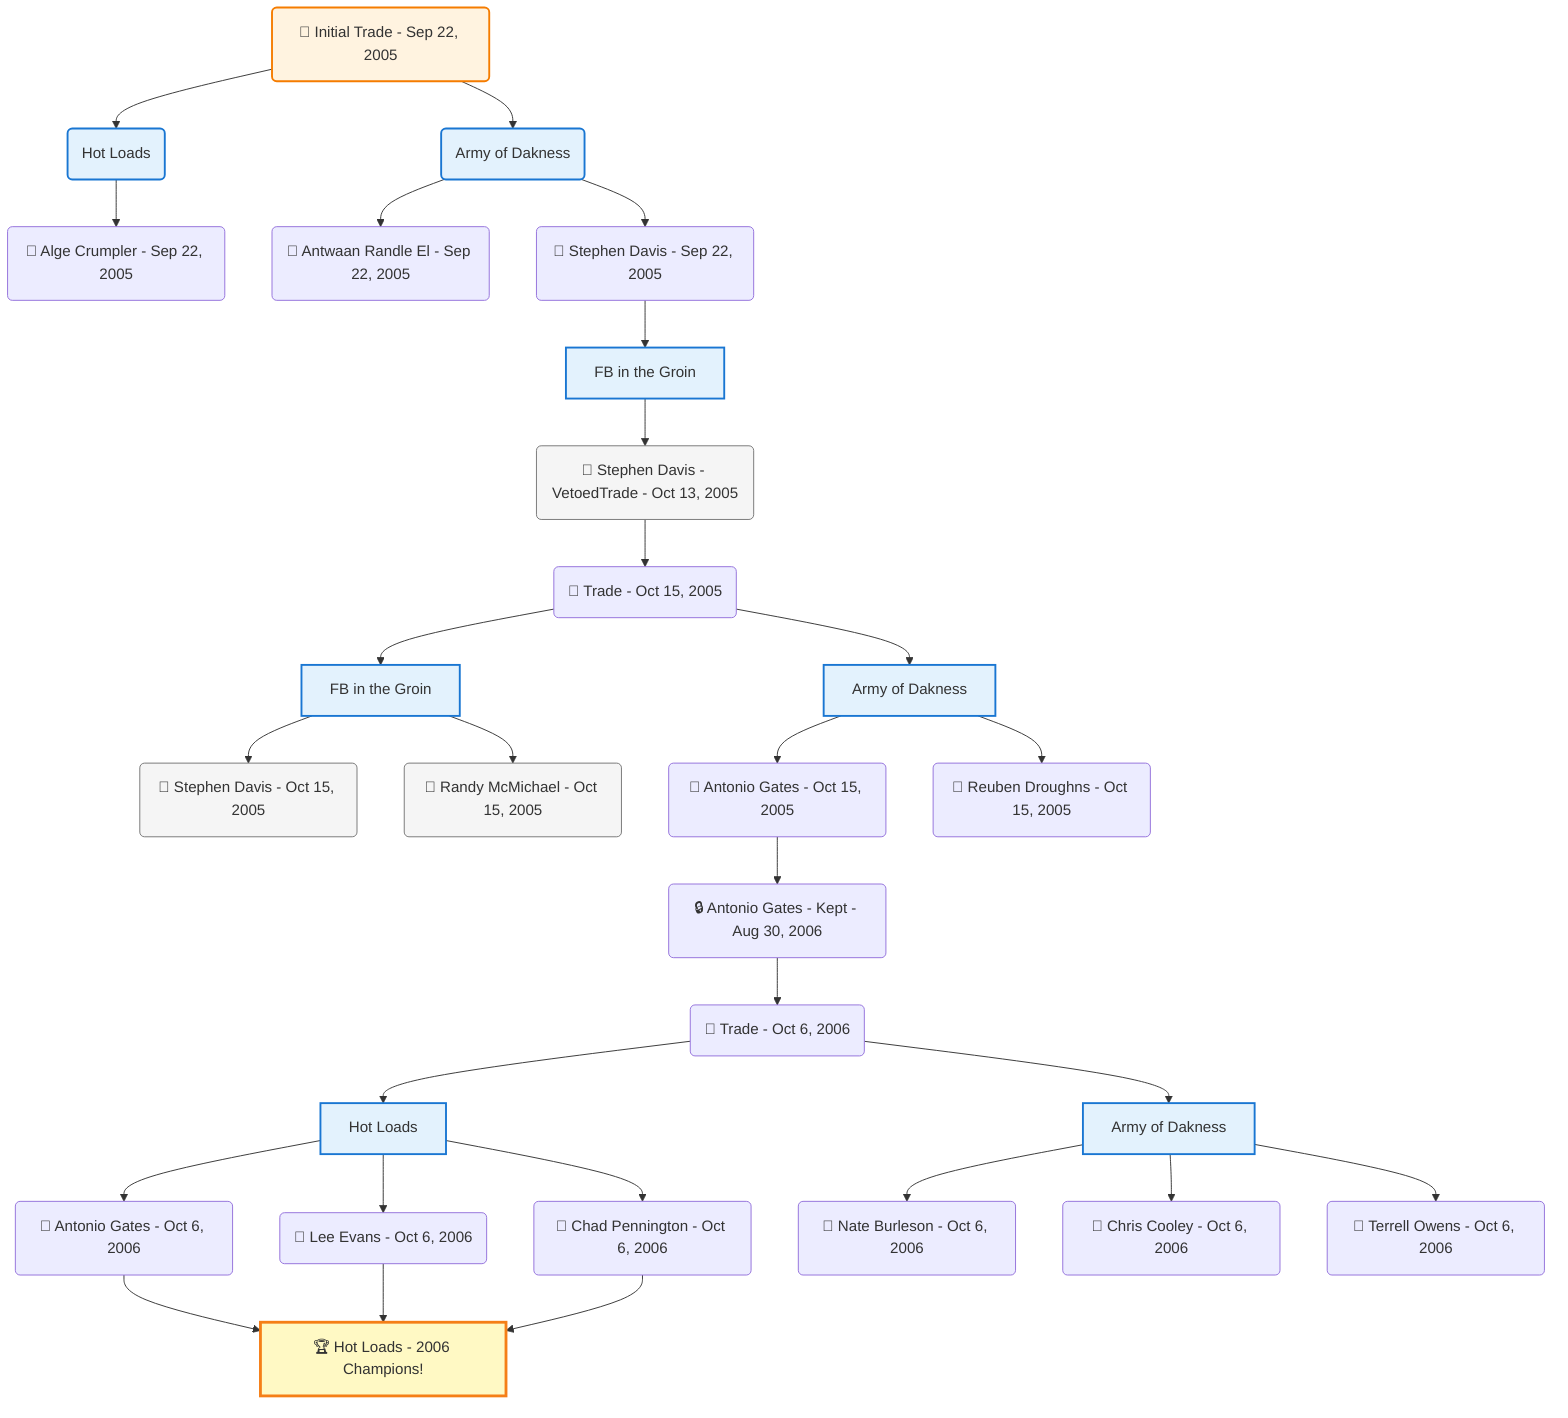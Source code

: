 flowchart TD

    TRADE_MAIN("🔄 Initial Trade - Sep 22, 2005")
    TEAM_1("Hot Loads")
    TEAM_2("Army of Dakness")
    NODE_42481dce-db0b-4320-bced-2c425ed04921("🔄 Alge Crumpler - Sep 22, 2005")
    NODE_b9ff34a3-fcd2-4def-ab36-86e3f8cb53e6("🔄 Antwaan Randle El - Sep 22, 2005")
    NODE_ccfcb064-856c-4e28-bb7f-dbce687df0ba("🔄 Stephen Davis - Sep 22, 2005")
    TEAM_f483ecf1-cd17-4991-854b-e52dfc957b45_3["FB in the Groin"]
    NODE_1d51d897-99e0-4900-9a4f-a958c924947b("🔹 Stephen Davis - VetoedTrade - Oct 13, 2005")
    TRADE_37a6bae9-3525-49df-aa74-18466840453a_4("🔄 Trade - Oct 15, 2005")
    TEAM_f483ecf1-cd17-4991-854b-e52dfc957b45_5["FB in the Groin"]
    NODE_c64296d1-f4d1-4014-b346-f62d0c4786b1("🔄 Stephen Davis - Oct 15, 2005")
    NODE_7a47323e-28e6-489f-8557-e3e176e09be2("🔄 Randy McMichael - Oct 15, 2005")
    TEAM_40f7599b-e68f-4bf4-9553-bf7e10924635_6["Army of Dakness"]
    NODE_dbc662f2-046f-48c4-b938-1a2ccb5fdbd6("🔄 Antonio Gates - Oct 15, 2005")
    NODE_210912e8-5c14-4e95-8332-a70dee8b1b2c("🔒 Antonio Gates - Kept - Aug 30, 2006")
    TRADE_2a0e5e22-9372-4684-add4-ca9b14b29698_7("🔄 Trade - Oct 6, 2006")
    TEAM_8e9f18ff-62c3-40e8-bb10-32f74cf4ee33_8["Hot Loads"]
    NODE_7064159a-9d89-4db3-86be-ac33c463fb23("🔄 Antonio Gates - Oct 6, 2006")
    CHAMP_8e9f18ff-62c3-40e8-bb10-32f74cf4ee33_2006["🏆 Hot Loads - 2006 Champions!"]
    NODE_6c7783e6-4c3b-43a3-a365-553e4ae897b0("🔄 Lee Evans - Oct 6, 2006")
    NODE_a050a184-3709-4905-aa75-94dbe5e8be44("🔄 Chad Pennington - Oct 6, 2006")
    TEAM_40f7599b-e68f-4bf4-9553-bf7e10924635_9["Army of Dakness"]
    NODE_a42cb939-12fe-41c6-a87f-39914a5982fb("🔄 Nate Burleson - Oct 6, 2006")
    NODE_b053cb77-7eee-4707-97dd-407b50a0828f("🔄 Chris Cooley - Oct 6, 2006")
    NODE_b2159c8e-a5b5-4093-871c-ed731fcbd902("🔄 Terrell Owens - Oct 6, 2006")
    NODE_2a1eae5d-9ba4-4e4a-9c37-e48fe696ce77("🔄 Reuben Droughns - Oct 15, 2005")

    TRADE_MAIN --> TEAM_1
    TRADE_MAIN --> TEAM_2
    TEAM_1 --> NODE_42481dce-db0b-4320-bced-2c425ed04921
    TEAM_2 --> NODE_b9ff34a3-fcd2-4def-ab36-86e3f8cb53e6
    TEAM_2 --> NODE_ccfcb064-856c-4e28-bb7f-dbce687df0ba
    NODE_ccfcb064-856c-4e28-bb7f-dbce687df0ba --> TEAM_f483ecf1-cd17-4991-854b-e52dfc957b45_3
    TEAM_f483ecf1-cd17-4991-854b-e52dfc957b45_3 --> NODE_1d51d897-99e0-4900-9a4f-a958c924947b
    NODE_1d51d897-99e0-4900-9a4f-a958c924947b --> TRADE_37a6bae9-3525-49df-aa74-18466840453a_4
    TRADE_37a6bae9-3525-49df-aa74-18466840453a_4 --> TEAM_f483ecf1-cd17-4991-854b-e52dfc957b45_5
    TEAM_f483ecf1-cd17-4991-854b-e52dfc957b45_5 --> NODE_c64296d1-f4d1-4014-b346-f62d0c4786b1
    TEAM_f483ecf1-cd17-4991-854b-e52dfc957b45_5 --> NODE_7a47323e-28e6-489f-8557-e3e176e09be2
    TRADE_37a6bae9-3525-49df-aa74-18466840453a_4 --> TEAM_40f7599b-e68f-4bf4-9553-bf7e10924635_6
    TEAM_40f7599b-e68f-4bf4-9553-bf7e10924635_6 --> NODE_dbc662f2-046f-48c4-b938-1a2ccb5fdbd6
    NODE_dbc662f2-046f-48c4-b938-1a2ccb5fdbd6 --> NODE_210912e8-5c14-4e95-8332-a70dee8b1b2c
    NODE_210912e8-5c14-4e95-8332-a70dee8b1b2c --> TRADE_2a0e5e22-9372-4684-add4-ca9b14b29698_7
    TRADE_2a0e5e22-9372-4684-add4-ca9b14b29698_7 --> TEAM_8e9f18ff-62c3-40e8-bb10-32f74cf4ee33_8
    TEAM_8e9f18ff-62c3-40e8-bb10-32f74cf4ee33_8 --> NODE_7064159a-9d89-4db3-86be-ac33c463fb23
    NODE_7064159a-9d89-4db3-86be-ac33c463fb23 --> CHAMP_8e9f18ff-62c3-40e8-bb10-32f74cf4ee33_2006
    TEAM_8e9f18ff-62c3-40e8-bb10-32f74cf4ee33_8 --> NODE_6c7783e6-4c3b-43a3-a365-553e4ae897b0
    NODE_6c7783e6-4c3b-43a3-a365-553e4ae897b0 --> CHAMP_8e9f18ff-62c3-40e8-bb10-32f74cf4ee33_2006
    TEAM_8e9f18ff-62c3-40e8-bb10-32f74cf4ee33_8 --> NODE_a050a184-3709-4905-aa75-94dbe5e8be44
    NODE_a050a184-3709-4905-aa75-94dbe5e8be44 --> CHAMP_8e9f18ff-62c3-40e8-bb10-32f74cf4ee33_2006
    TRADE_2a0e5e22-9372-4684-add4-ca9b14b29698_7 --> TEAM_40f7599b-e68f-4bf4-9553-bf7e10924635_9
    TEAM_40f7599b-e68f-4bf4-9553-bf7e10924635_9 --> NODE_a42cb939-12fe-41c6-a87f-39914a5982fb
    TEAM_40f7599b-e68f-4bf4-9553-bf7e10924635_9 --> NODE_b053cb77-7eee-4707-97dd-407b50a0828f
    TEAM_40f7599b-e68f-4bf4-9553-bf7e10924635_9 --> NODE_b2159c8e-a5b5-4093-871c-ed731fcbd902
    TEAM_40f7599b-e68f-4bf4-9553-bf7e10924635_6 --> NODE_2a1eae5d-9ba4-4e4a-9c37-e48fe696ce77

    %% Node styling
    classDef teamNode fill:#e3f2fd,stroke:#1976d2,stroke-width:2px
    classDef tradeNode fill:#fff3e0,stroke:#f57c00,stroke-width:2px
    classDef playerNode fill:#f3e5f5,stroke:#7b1fa2,stroke-width:1px
    classDef nonRootPlayerNode fill:#f5f5f5,stroke:#757575,stroke-width:1px
    classDef endNode fill:#ffebee,stroke:#c62828,stroke-width:2px
    classDef waiverNode fill:#e8f5e8,stroke:#388e3c,stroke-width:2px
    classDef championshipNode fill:#fff9c4,stroke:#f57f17,stroke-width:3px

    class TEAM_1,TEAM_2,TEAM_f483ecf1-cd17-4991-854b-e52dfc957b45_3,TEAM_f483ecf1-cd17-4991-854b-e52dfc957b45_5,TEAM_40f7599b-e68f-4bf4-9553-bf7e10924635_6,TEAM_8e9f18ff-62c3-40e8-bb10-32f74cf4ee33_8,TEAM_40f7599b-e68f-4bf4-9553-bf7e10924635_9 teamNode
    class CHAMP_8e9f18ff-62c3-40e8-bb10-32f74cf4ee33_2006 championshipNode
    class NODE_1d51d897-99e0-4900-9a4f-a958c924947b,NODE_c64296d1-f4d1-4014-b346-f62d0c4786b1,NODE_7a47323e-28e6-489f-8557-e3e176e09be2 nonRootPlayerNode
    class TRADE_MAIN tradeNode